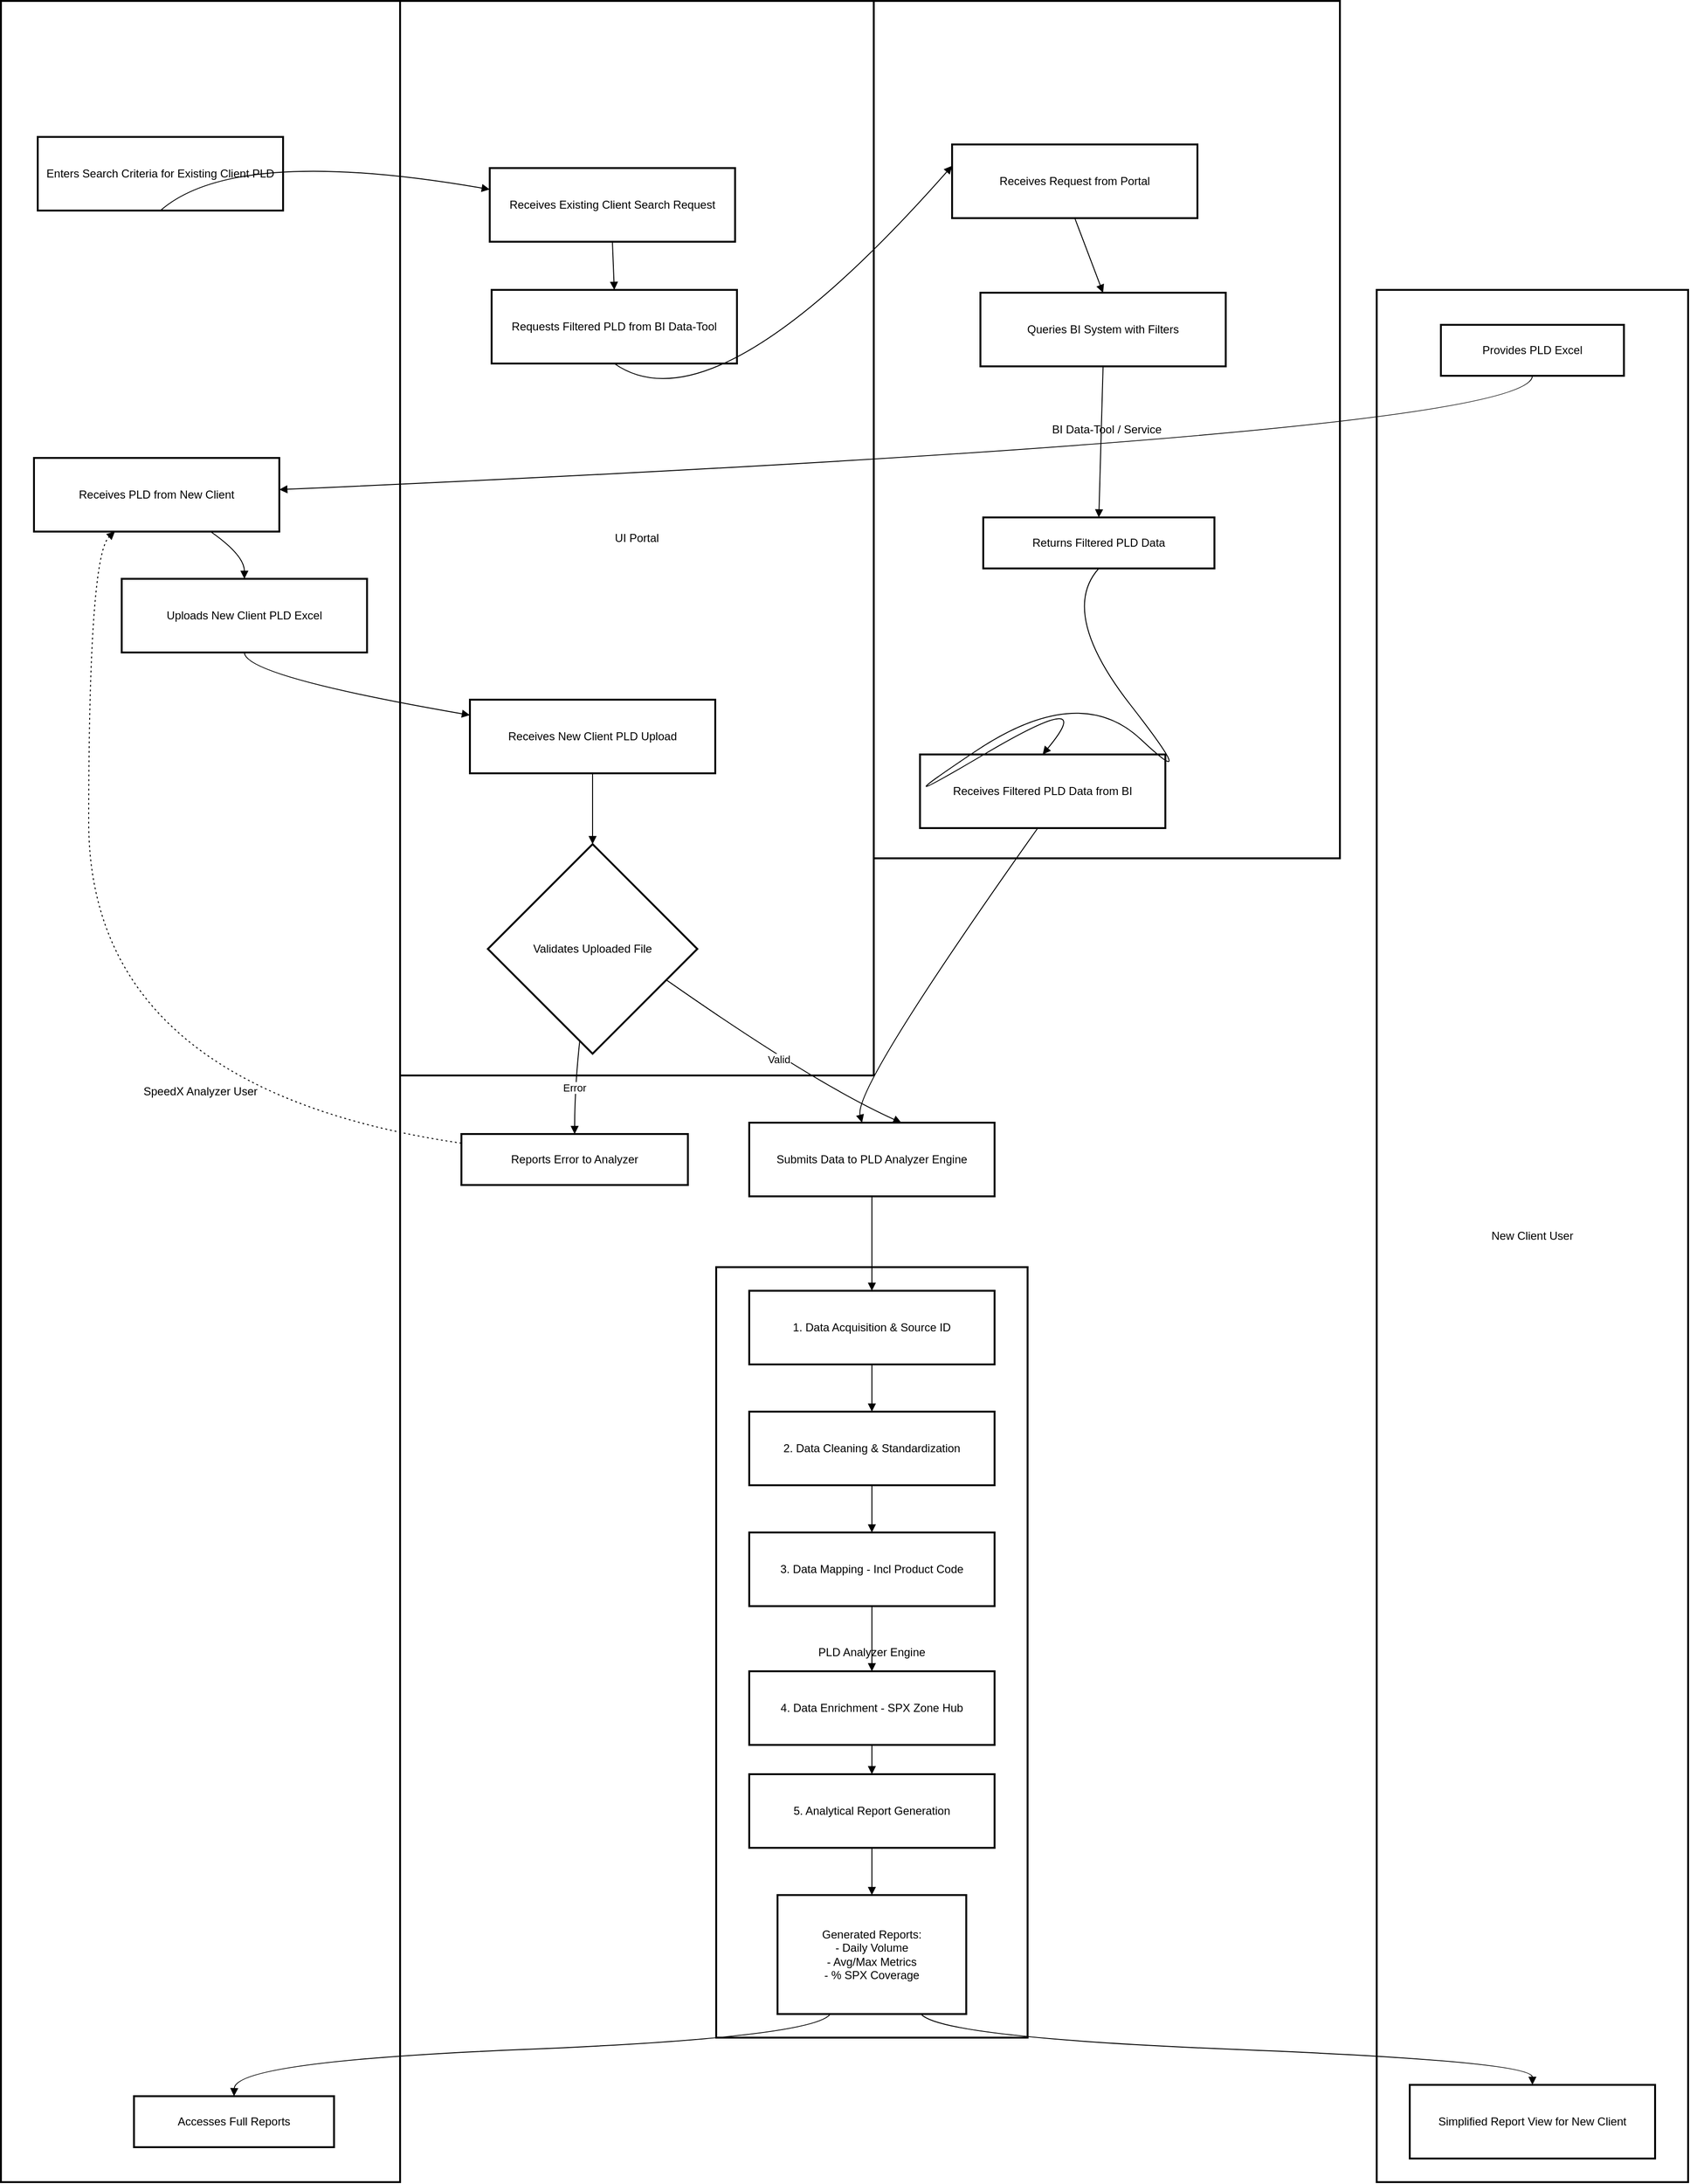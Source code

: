 <mxfile version="27.1.3">
  <diagram name="Page-1" id="iMmax_0Ipb9n_ps4Lf1k">
    <mxGraphModel dx="1780" dy="803" grid="0" gridSize="10" guides="1" tooltips="1" connect="1" arrows="1" fold="1" page="1" pageScale="1" pageWidth="850" pageHeight="1100" math="0" shadow="0">
      <root>
        <mxCell id="0" />
        <mxCell id="1" parent="0" />
        <mxCell id="2mW8zJT6VH8ix1IUr238-1" value="PLD Analyzer Engine" style="whiteSpace=wrap;strokeWidth=2;" vertex="1" parent="1">
          <mxGeometry x="778" y="1361" width="330" height="816" as="geometry" />
        </mxCell>
        <mxCell id="2mW8zJT6VH8ix1IUr238-2" value="BI Data-Tool / Service" style="whiteSpace=wrap;strokeWidth=2;" vertex="1" parent="1">
          <mxGeometry x="945" y="20" width="494" height="908" as="geometry" />
        </mxCell>
        <mxCell id="2mW8zJT6VH8ix1IUr238-3" value="UI Portal" style="whiteSpace=wrap;strokeWidth=2;" vertex="1" parent="1">
          <mxGeometry x="443" y="20" width="502" height="1138" as="geometry" />
        </mxCell>
        <mxCell id="2mW8zJT6VH8ix1IUr238-4" value="SpeedX Analyzer User" style="whiteSpace=wrap;strokeWidth=2;" vertex="1" parent="1">
          <mxGeometry x="20" y="20" width="423" height="2310" as="geometry" />
        </mxCell>
        <mxCell id="2mW8zJT6VH8ix1IUr238-5" value="New Client User" style="whiteSpace=wrap;strokeWidth=2;" vertex="1" parent="1">
          <mxGeometry x="1478" y="326" width="330" height="2004" as="geometry" />
        </mxCell>
        <mxCell id="2mW8zJT6VH8ix1IUr238-6" value="Provides PLD Excel" style="whiteSpace=wrap;strokeWidth=2;" vertex="1" parent="1">
          <mxGeometry x="1546" y="363" width="194" height="54" as="geometry" />
        </mxCell>
        <mxCell id="2mW8zJT6VH8ix1IUr238-7" value="Receives PLD from New Client" style="whiteSpace=wrap;strokeWidth=2;" vertex="1" parent="1">
          <mxGeometry x="55" y="504" width="260" height="78" as="geometry" />
        </mxCell>
        <mxCell id="2mW8zJT6VH8ix1IUr238-8" value="Uploads New Client PLD Excel" style="whiteSpace=wrap;strokeWidth=2;" vertex="1" parent="1">
          <mxGeometry x="148" y="632" width="260" height="78" as="geometry" />
        </mxCell>
        <mxCell id="2mW8zJT6VH8ix1IUr238-9" value="Enters Search Criteria for Existing Client PLD" style="whiteSpace=wrap;strokeWidth=2;" vertex="1" parent="1">
          <mxGeometry x="59" y="164" width="260" height="78" as="geometry" />
        </mxCell>
        <mxCell id="2mW8zJT6VH8ix1IUr238-10" value="Accesses Full Reports" style="whiteSpace=wrap;strokeWidth=2;" vertex="1" parent="1">
          <mxGeometry x="161" y="2239" width="212" height="54" as="geometry" />
        </mxCell>
        <mxCell id="2mW8zJT6VH8ix1IUr238-11" value="Receives New Client PLD Upload" style="whiteSpace=wrap;strokeWidth=2;" vertex="1" parent="1">
          <mxGeometry x="517" y="760" width="260" height="78" as="geometry" />
        </mxCell>
        <mxCell id="2mW8zJT6VH8ix1IUr238-12" value="Receives Existing Client Search Request" style="whiteSpace=wrap;strokeWidth=2;" vertex="1" parent="1">
          <mxGeometry x="538" y="197" width="260" height="78" as="geometry" />
        </mxCell>
        <mxCell id="2mW8zJT6VH8ix1IUr238-13" value="Validates Uploaded File" style="rhombus;strokeWidth=2;whiteSpace=wrap;" vertex="1" parent="1">
          <mxGeometry x="536" y="913" width="222" height="222" as="geometry" />
        </mxCell>
        <mxCell id="2mW8zJT6VH8ix1IUr238-14" value="Reports Error to Analyzer" style="whiteSpace=wrap;strokeWidth=2;" vertex="1" parent="1">
          <mxGeometry x="508" y="1220" width="240" height="54" as="geometry" />
        </mxCell>
        <mxCell id="2mW8zJT6VH8ix1IUr238-15" value="Requests Filtered PLD from BI Data-Tool" style="whiteSpace=wrap;strokeWidth=2;" vertex="1" parent="1">
          <mxGeometry x="540" y="326" width="260" height="78" as="geometry" />
        </mxCell>
        <mxCell id="2mW8zJT6VH8ix1IUr238-16" value="Receives Filtered PLD Data from BI" style="whiteSpace=wrap;strokeWidth=2;" vertex="1" parent="1">
          <mxGeometry x="994" y="818" width="260" height="78" as="geometry" />
        </mxCell>
        <mxCell id="2mW8zJT6VH8ix1IUr238-17" value="Submits Data to PLD Analyzer Engine" style="whiteSpace=wrap;strokeWidth=2;" vertex="1" parent="1">
          <mxGeometry x="813" y="1208" width="260" height="78" as="geometry" />
        </mxCell>
        <mxCell id="2mW8zJT6VH8ix1IUr238-18" value="Receives Request from Portal" style="whiteSpace=wrap;strokeWidth=2;" vertex="1" parent="1">
          <mxGeometry x="1028" y="172" width="260" height="78" as="geometry" />
        </mxCell>
        <mxCell id="2mW8zJT6VH8ix1IUr238-19" value="Queries BI System with Filters" style="whiteSpace=wrap;strokeWidth=2;" vertex="1" parent="1">
          <mxGeometry x="1058" y="329" width="260" height="78" as="geometry" />
        </mxCell>
        <mxCell id="2mW8zJT6VH8ix1IUr238-20" value="Returns Filtered PLD Data" style="whiteSpace=wrap;strokeWidth=2;" vertex="1" parent="1">
          <mxGeometry x="1061" y="567" width="245" height="54" as="geometry" />
        </mxCell>
        <mxCell id="2mW8zJT6VH8ix1IUr238-21" value="1. Data Acquisition &amp; Source ID" style="whiteSpace=wrap;strokeWidth=2;" vertex="1" parent="1">
          <mxGeometry x="813" y="1386" width="260" height="78" as="geometry" />
        </mxCell>
        <mxCell id="2mW8zJT6VH8ix1IUr238-22" value="2. Data Cleaning &amp; Standardization" style="whiteSpace=wrap;strokeWidth=2;" vertex="1" parent="1">
          <mxGeometry x="813" y="1514" width="260" height="78" as="geometry" />
        </mxCell>
        <mxCell id="2mW8zJT6VH8ix1IUr238-23" value="3. Data Mapping - Incl Product Code" style="whiteSpace=wrap;strokeWidth=2;" vertex="1" parent="1">
          <mxGeometry x="813" y="1642" width="260" height="78" as="geometry" />
        </mxCell>
        <mxCell id="2mW8zJT6VH8ix1IUr238-24" value="4. Data Enrichment - SPX Zone Hub" style="whiteSpace=wrap;strokeWidth=2;" vertex="1" parent="1">
          <mxGeometry x="813" y="1789" width="260" height="78" as="geometry" />
        </mxCell>
        <mxCell id="2mW8zJT6VH8ix1IUr238-25" value="5. Analytical Report Generation" style="whiteSpace=wrap;strokeWidth=2;" vertex="1" parent="1">
          <mxGeometry x="813" y="1898" width="260" height="78" as="geometry" />
        </mxCell>
        <mxCell id="2mW8zJT6VH8ix1IUr238-26" value="Generated Reports:&#xa;- Daily Volume&#xa;- Avg/Max Metrics&#xa;- % SPX Coverage" style="whiteSpace=wrap;strokeWidth=2;" vertex="1" parent="1">
          <mxGeometry x="843" y="2026" width="200" height="126" as="geometry" />
        </mxCell>
        <mxCell id="2mW8zJT6VH8ix1IUr238-27" value="Simplified Report View for New Client" style="whiteSpace=wrap;strokeWidth=2;" vertex="1" parent="1">
          <mxGeometry x="1513" y="2227" width="260" height="78" as="geometry" />
        </mxCell>
        <mxCell id="2mW8zJT6VH8ix1IUr238-28" value="" style="curved=1;startArrow=none;endArrow=block;exitX=0.5;exitY=1;entryX=1;entryY=0.43;rounded=0;" edge="1" parent="1" source="2mW8zJT6VH8ix1IUr238-6" target="2mW8zJT6VH8ix1IUr238-7">
          <mxGeometry relative="1" as="geometry">
            <Array as="points">
              <mxPoint x="1643" y="479" />
            </Array>
          </mxGeometry>
        </mxCell>
        <mxCell id="2mW8zJT6VH8ix1IUr238-29" value="" style="curved=1;startArrow=none;endArrow=block;exitX=0.72;exitY=1;entryX=0.5;entryY=0;rounded=0;" edge="1" parent="1" source="2mW8zJT6VH8ix1IUr238-7" target="2mW8zJT6VH8ix1IUr238-8">
          <mxGeometry relative="1" as="geometry">
            <Array as="points">
              <mxPoint x="278" y="607" />
            </Array>
          </mxGeometry>
        </mxCell>
        <mxCell id="2mW8zJT6VH8ix1IUr238-30" value="" style="curved=1;startArrow=none;endArrow=block;exitX=0.5;exitY=1;entryX=0;entryY=0.21;rounded=0;" edge="1" parent="1" source="2mW8zJT6VH8ix1IUr238-8" target="2mW8zJT6VH8ix1IUr238-11">
          <mxGeometry relative="1" as="geometry">
            <Array as="points">
              <mxPoint x="278" y="735" />
            </Array>
          </mxGeometry>
        </mxCell>
        <mxCell id="2mW8zJT6VH8ix1IUr238-31" value="" style="curved=1;startArrow=none;endArrow=block;exitX=0.5;exitY=1;entryX=0.5;entryY=0;rounded=0;" edge="1" parent="1" source="2mW8zJT6VH8ix1IUr238-11" target="2mW8zJT6VH8ix1IUr238-13">
          <mxGeometry relative="1" as="geometry">
            <Array as="points" />
          </mxGeometry>
        </mxCell>
        <mxCell id="2mW8zJT6VH8ix1IUr238-32" value="" style="curved=1;startArrow=none;endArrow=block;exitX=0.5;exitY=1;entryX=0;entryY=0.29;rounded=0;" edge="1" parent="1" source="2mW8zJT6VH8ix1IUr238-9" target="2mW8zJT6VH8ix1IUr238-12">
          <mxGeometry relative="1" as="geometry">
            <Array as="points">
              <mxPoint x="268" y="173" />
            </Array>
          </mxGeometry>
        </mxCell>
        <mxCell id="2mW8zJT6VH8ix1IUr238-33" value="" style="curved=1;startArrow=none;endArrow=block;exitX=0.5;exitY=1;entryX=0.5;entryY=0;rounded=0;" edge="1" parent="1" source="2mW8zJT6VH8ix1IUr238-12" target="2mW8zJT6VH8ix1IUr238-15">
          <mxGeometry relative="1" as="geometry">
            <Array as="points" />
          </mxGeometry>
        </mxCell>
        <mxCell id="2mW8zJT6VH8ix1IUr238-34" value="" style="curved=1;startArrow=none;endArrow=block;exitX=0.5;exitY=1;entryX=0;entryY=0.29;rounded=0;" edge="1" parent="1" source="2mW8zJT6VH8ix1IUr238-15" target="2mW8zJT6VH8ix1IUr238-18">
          <mxGeometry relative="1" as="geometry">
            <Array as="points">
              <mxPoint x="777" y="479" />
            </Array>
          </mxGeometry>
        </mxCell>
        <mxCell id="2mW8zJT6VH8ix1IUr238-35" value="" style="curved=1;startArrow=none;endArrow=block;exitX=0.5;exitY=1;entryX=0.5;entryY=0;rounded=0;" edge="1" parent="1" source="2mW8zJT6VH8ix1IUr238-18" target="2mW8zJT6VH8ix1IUr238-19">
          <mxGeometry relative="1" as="geometry">
            <Array as="points" />
          </mxGeometry>
        </mxCell>
        <mxCell id="2mW8zJT6VH8ix1IUr238-36" value="" style="curved=1;startArrow=none;endArrow=block;exitX=0.5;exitY=1;entryX=0.5;entryY=0;rounded=0;" edge="1" parent="1" source="2mW8zJT6VH8ix1IUr238-19" target="2mW8zJT6VH8ix1IUr238-20">
          <mxGeometry relative="1" as="geometry">
            <Array as="points" />
          </mxGeometry>
        </mxCell>
        <mxCell id="2mW8zJT6VH8ix1IUr238-37" value="" style="curved=1;startArrow=none;endArrow=block;exitX=0.5;exitY=1;entryX=0.5;entryY=0;rounded=0;" edge="1" parent="1" source="2mW8zJT6VH8ix1IUr238-20" target="2mW8zJT6VH8ix1IUr238-16">
          <mxGeometry relative="1" as="geometry">
            <Array as="points">
              <mxPoint x="1141" y="668" />
              <mxPoint x="1293" y="863" />
              <mxPoint x="1163" y="741" />
              <mxPoint x="943" y="888" />
              <mxPoint x="1184" y="746" />
            </Array>
          </mxGeometry>
        </mxCell>
        <mxCell id="2mW8zJT6VH8ix1IUr238-38" value="" style="curved=1;startArrow=none;endArrow=block;exitX=0.48;exitY=1;entryX=0.46;entryY=0;rounded=0;" edge="1" parent="1" source="2mW8zJT6VH8ix1IUr238-16" target="2mW8zJT6VH8ix1IUr238-17">
          <mxGeometry relative="1" as="geometry">
            <Array as="points">
              <mxPoint x="923" y="1172" />
            </Array>
          </mxGeometry>
        </mxCell>
        <mxCell id="2mW8zJT6VH8ix1IUr238-39" value="Error" style="curved=1;startArrow=none;endArrow=block;exitX=0.43;exitY=1;entryX=0.5;entryY=0.01;rounded=0;" edge="1" parent="1" source="2mW8zJT6VH8ix1IUr238-13" target="2mW8zJT6VH8ix1IUr238-14">
          <mxGeometry relative="1" as="geometry">
            <Array as="points">
              <mxPoint x="628" y="1172" />
            </Array>
          </mxGeometry>
        </mxCell>
        <mxCell id="2mW8zJT6VH8ix1IUr238-40" value="" style="curved=1;dashed=1;dashPattern=2 3;startArrow=none;endArrow=block;exitX=0;exitY=0.18;entryX=0.33;entryY=1;rounded=0;" edge="1" parent="1" source="2mW8zJT6VH8ix1IUr238-14" target="2mW8zJT6VH8ix1IUr238-7">
          <mxGeometry relative="1" as="geometry">
            <Array as="points">
              <mxPoint x="113" y="1172" />
              <mxPoint x="113" y="607" />
            </Array>
          </mxGeometry>
        </mxCell>
        <mxCell id="2mW8zJT6VH8ix1IUr238-41" value="Valid" style="curved=1;startArrow=none;endArrow=block;exitX=1;exitY=0.71;entryX=0.62;entryY=0;rounded=0;" edge="1" parent="1" source="2mW8zJT6VH8ix1IUr238-13" target="2mW8zJT6VH8ix1IUr238-17">
          <mxGeometry relative="1" as="geometry">
            <Array as="points">
              <mxPoint x="881" y="1166" />
            </Array>
          </mxGeometry>
        </mxCell>
        <mxCell id="2mW8zJT6VH8ix1IUr238-42" value="" style="curved=1;startArrow=none;endArrow=block;exitX=0.5;exitY=1;entryX=0.5;entryY=0;rounded=0;" edge="1" parent="1" source="2mW8zJT6VH8ix1IUr238-17" target="2mW8zJT6VH8ix1IUr238-21">
          <mxGeometry relative="1" as="geometry">
            <Array as="points" />
          </mxGeometry>
        </mxCell>
        <mxCell id="2mW8zJT6VH8ix1IUr238-43" value="" style="curved=1;startArrow=none;endArrow=block;exitX=0.5;exitY=1;entryX=0.5;entryY=0;rounded=0;" edge="1" parent="1" source="2mW8zJT6VH8ix1IUr238-21" target="2mW8zJT6VH8ix1IUr238-22">
          <mxGeometry relative="1" as="geometry">
            <Array as="points" />
          </mxGeometry>
        </mxCell>
        <mxCell id="2mW8zJT6VH8ix1IUr238-44" value="" style="curved=1;startArrow=none;endArrow=block;exitX=0.5;exitY=1;entryX=0.5;entryY=0;rounded=0;" edge="1" parent="1" source="2mW8zJT6VH8ix1IUr238-22" target="2mW8zJT6VH8ix1IUr238-23">
          <mxGeometry relative="1" as="geometry">
            <Array as="points" />
          </mxGeometry>
        </mxCell>
        <mxCell id="2mW8zJT6VH8ix1IUr238-45" value="" style="curved=1;startArrow=none;endArrow=block;exitX=0.5;exitY=1;entryX=0.5;entryY=0;rounded=0;" edge="1" parent="1" source="2mW8zJT6VH8ix1IUr238-23" target="2mW8zJT6VH8ix1IUr238-24">
          <mxGeometry relative="1" as="geometry">
            <Array as="points" />
          </mxGeometry>
        </mxCell>
        <mxCell id="2mW8zJT6VH8ix1IUr238-46" value="" style="curved=1;startArrow=none;endArrow=block;exitX=0.5;exitY=1;entryX=0.5;entryY=0;rounded=0;" edge="1" parent="1" source="2mW8zJT6VH8ix1IUr238-24" target="2mW8zJT6VH8ix1IUr238-25">
          <mxGeometry relative="1" as="geometry">
            <Array as="points" />
          </mxGeometry>
        </mxCell>
        <mxCell id="2mW8zJT6VH8ix1IUr238-47" value="" style="curved=1;startArrow=none;endArrow=block;exitX=0.5;exitY=1;entryX=0.5;entryY=0;rounded=0;" edge="1" parent="1" source="2mW8zJT6VH8ix1IUr238-25" target="2mW8zJT6VH8ix1IUr238-26">
          <mxGeometry relative="1" as="geometry">
            <Array as="points" />
          </mxGeometry>
        </mxCell>
        <mxCell id="2mW8zJT6VH8ix1IUr238-48" value="" style="curved=1;startArrow=none;endArrow=block;exitX=0.28;exitY=1;entryX=0.5;entryY=0.01;rounded=0;" edge="1" parent="1" source="2mW8zJT6VH8ix1IUr238-26" target="2mW8zJT6VH8ix1IUr238-10">
          <mxGeometry relative="1" as="geometry">
            <Array as="points">
              <mxPoint x="881" y="2177" />
              <mxPoint x="268" y="2202" />
            </Array>
          </mxGeometry>
        </mxCell>
        <mxCell id="2mW8zJT6VH8ix1IUr238-49" value="" style="curved=1;startArrow=none;endArrow=block;exitX=0.76;exitY=1;entryX=0.5;entryY=0;rounded=0;" edge="1" parent="1" source="2mW8zJT6VH8ix1IUr238-26" target="2mW8zJT6VH8ix1IUr238-27">
          <mxGeometry relative="1" as="geometry">
            <Array as="points">
              <mxPoint x="1016" y="2177" />
              <mxPoint x="1643" y="2202" />
            </Array>
          </mxGeometry>
        </mxCell>
      </root>
    </mxGraphModel>
  </diagram>
</mxfile>
